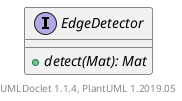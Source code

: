 @startuml

    interface EdgeDetector [[EdgeDetector.html]] {
        {abstract} +detect(Mat): Mat
    }


    center footer UMLDoclet 1.1.4, PlantUML 1.2019.05
@enduml
